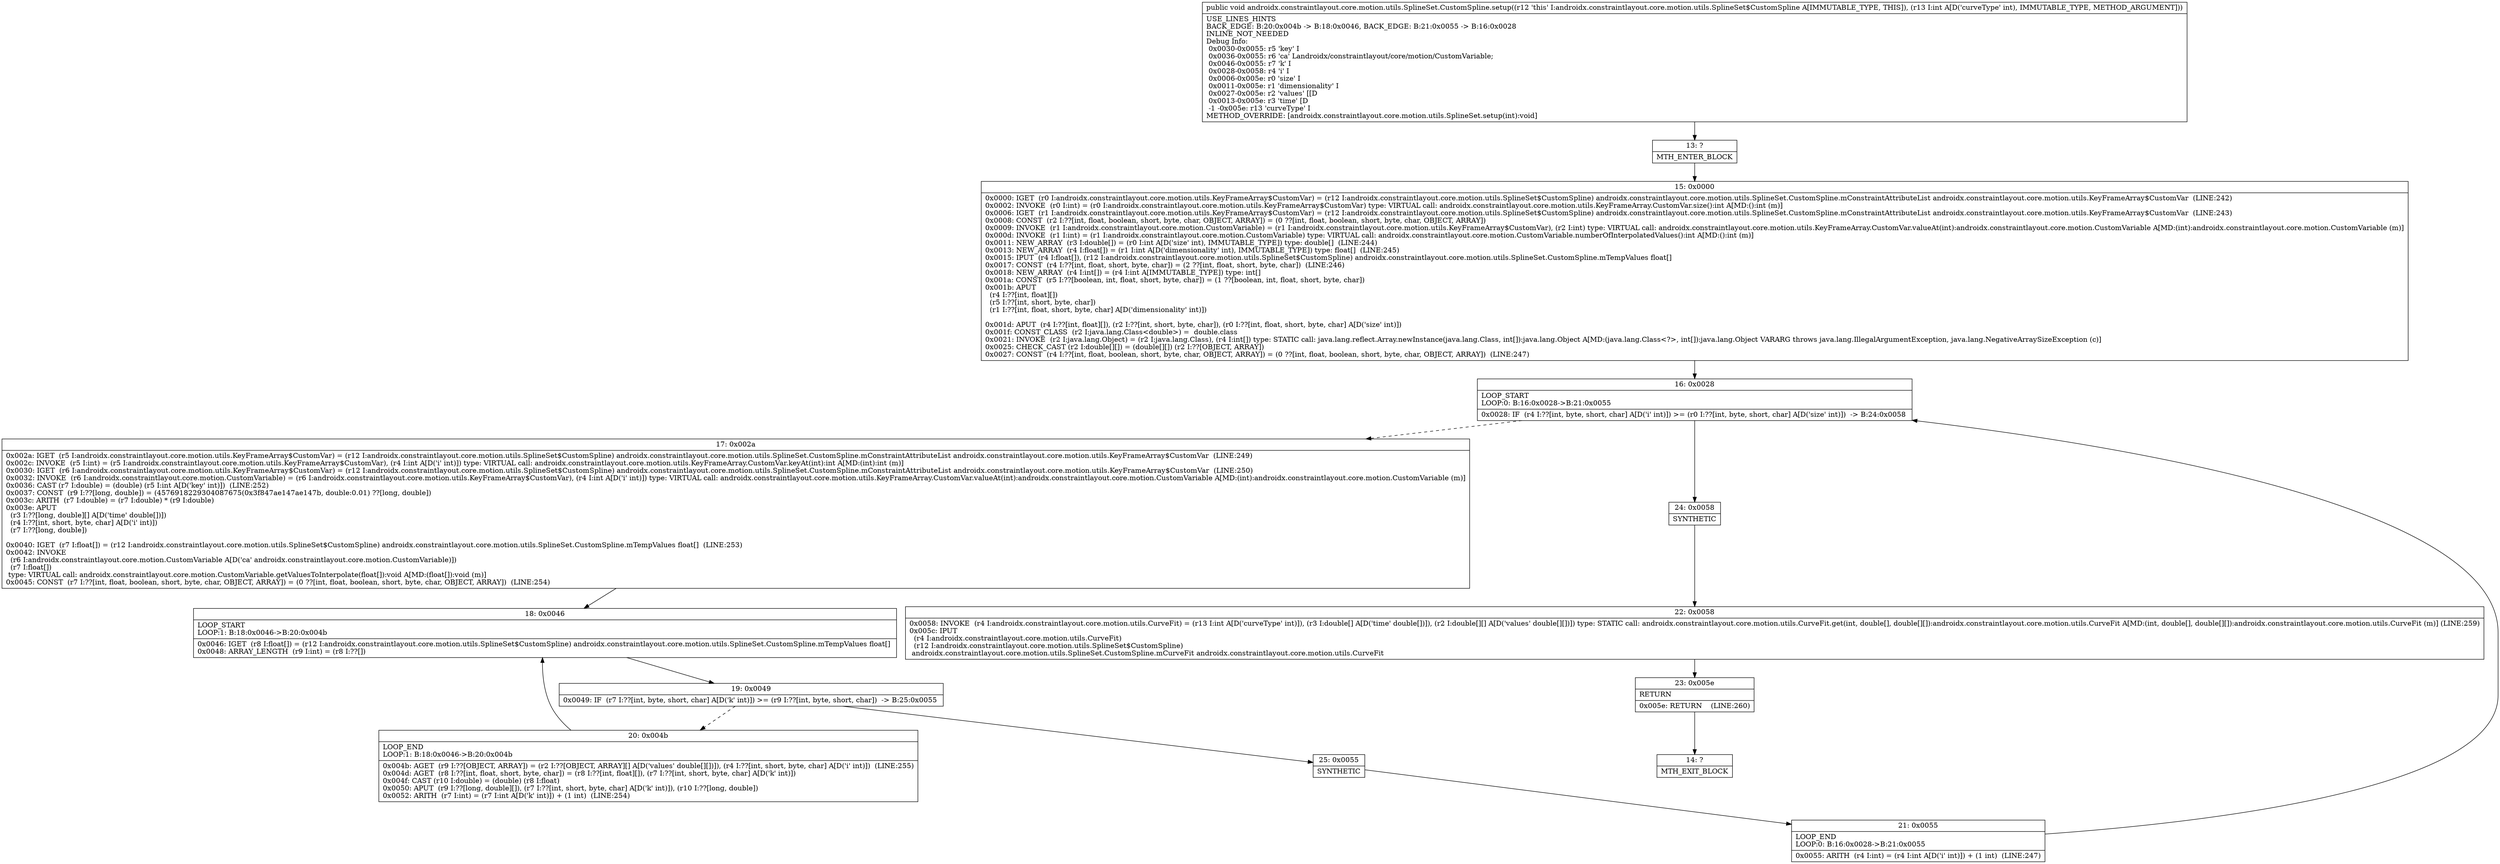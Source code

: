 digraph "CFG forandroidx.constraintlayout.core.motion.utils.SplineSet.CustomSpline.setup(I)V" {
Node_13 [shape=record,label="{13\:\ ?|MTH_ENTER_BLOCK\l}"];
Node_15 [shape=record,label="{15\:\ 0x0000|0x0000: IGET  (r0 I:androidx.constraintlayout.core.motion.utils.KeyFrameArray$CustomVar) = (r12 I:androidx.constraintlayout.core.motion.utils.SplineSet$CustomSpline) androidx.constraintlayout.core.motion.utils.SplineSet.CustomSpline.mConstraintAttributeList androidx.constraintlayout.core.motion.utils.KeyFrameArray$CustomVar  (LINE:242)\l0x0002: INVOKE  (r0 I:int) = (r0 I:androidx.constraintlayout.core.motion.utils.KeyFrameArray$CustomVar) type: VIRTUAL call: androidx.constraintlayout.core.motion.utils.KeyFrameArray.CustomVar.size():int A[MD:():int (m)]\l0x0006: IGET  (r1 I:androidx.constraintlayout.core.motion.utils.KeyFrameArray$CustomVar) = (r12 I:androidx.constraintlayout.core.motion.utils.SplineSet$CustomSpline) androidx.constraintlayout.core.motion.utils.SplineSet.CustomSpline.mConstraintAttributeList androidx.constraintlayout.core.motion.utils.KeyFrameArray$CustomVar  (LINE:243)\l0x0008: CONST  (r2 I:??[int, float, boolean, short, byte, char, OBJECT, ARRAY]) = (0 ??[int, float, boolean, short, byte, char, OBJECT, ARRAY]) \l0x0009: INVOKE  (r1 I:androidx.constraintlayout.core.motion.CustomVariable) = (r1 I:androidx.constraintlayout.core.motion.utils.KeyFrameArray$CustomVar), (r2 I:int) type: VIRTUAL call: androidx.constraintlayout.core.motion.utils.KeyFrameArray.CustomVar.valueAt(int):androidx.constraintlayout.core.motion.CustomVariable A[MD:(int):androidx.constraintlayout.core.motion.CustomVariable (m)]\l0x000d: INVOKE  (r1 I:int) = (r1 I:androidx.constraintlayout.core.motion.CustomVariable) type: VIRTUAL call: androidx.constraintlayout.core.motion.CustomVariable.numberOfInterpolatedValues():int A[MD:():int (m)]\l0x0011: NEW_ARRAY  (r3 I:double[]) = (r0 I:int A[D('size' int), IMMUTABLE_TYPE]) type: double[]  (LINE:244)\l0x0013: NEW_ARRAY  (r4 I:float[]) = (r1 I:int A[D('dimensionality' int), IMMUTABLE_TYPE]) type: float[]  (LINE:245)\l0x0015: IPUT  (r4 I:float[]), (r12 I:androidx.constraintlayout.core.motion.utils.SplineSet$CustomSpline) androidx.constraintlayout.core.motion.utils.SplineSet.CustomSpline.mTempValues float[] \l0x0017: CONST  (r4 I:??[int, float, short, byte, char]) = (2 ??[int, float, short, byte, char])  (LINE:246)\l0x0018: NEW_ARRAY  (r4 I:int[]) = (r4 I:int A[IMMUTABLE_TYPE]) type: int[] \l0x001a: CONST  (r5 I:??[boolean, int, float, short, byte, char]) = (1 ??[boolean, int, float, short, byte, char]) \l0x001b: APUT  \l  (r4 I:??[int, float][])\l  (r5 I:??[int, short, byte, char])\l  (r1 I:??[int, float, short, byte, char] A[D('dimensionality' int)])\l \l0x001d: APUT  (r4 I:??[int, float][]), (r2 I:??[int, short, byte, char]), (r0 I:??[int, float, short, byte, char] A[D('size' int)]) \l0x001f: CONST_CLASS  (r2 I:java.lang.Class\<double\>) =  double.class \l0x0021: INVOKE  (r2 I:java.lang.Object) = (r2 I:java.lang.Class), (r4 I:int[]) type: STATIC call: java.lang.reflect.Array.newInstance(java.lang.Class, int[]):java.lang.Object A[MD:(java.lang.Class\<?\>, int[]):java.lang.Object VARARG throws java.lang.IllegalArgumentException, java.lang.NegativeArraySizeException (c)]\l0x0025: CHECK_CAST (r2 I:double[][]) = (double[][]) (r2 I:??[OBJECT, ARRAY]) \l0x0027: CONST  (r4 I:??[int, float, boolean, short, byte, char, OBJECT, ARRAY]) = (0 ??[int, float, boolean, short, byte, char, OBJECT, ARRAY])  (LINE:247)\l}"];
Node_16 [shape=record,label="{16\:\ 0x0028|LOOP_START\lLOOP:0: B:16:0x0028\-\>B:21:0x0055\l|0x0028: IF  (r4 I:??[int, byte, short, char] A[D('i' int)]) \>= (r0 I:??[int, byte, short, char] A[D('size' int)])  \-\> B:24:0x0058 \l}"];
Node_17 [shape=record,label="{17\:\ 0x002a|0x002a: IGET  (r5 I:androidx.constraintlayout.core.motion.utils.KeyFrameArray$CustomVar) = (r12 I:androidx.constraintlayout.core.motion.utils.SplineSet$CustomSpline) androidx.constraintlayout.core.motion.utils.SplineSet.CustomSpline.mConstraintAttributeList androidx.constraintlayout.core.motion.utils.KeyFrameArray$CustomVar  (LINE:249)\l0x002c: INVOKE  (r5 I:int) = (r5 I:androidx.constraintlayout.core.motion.utils.KeyFrameArray$CustomVar), (r4 I:int A[D('i' int)]) type: VIRTUAL call: androidx.constraintlayout.core.motion.utils.KeyFrameArray.CustomVar.keyAt(int):int A[MD:(int):int (m)]\l0x0030: IGET  (r6 I:androidx.constraintlayout.core.motion.utils.KeyFrameArray$CustomVar) = (r12 I:androidx.constraintlayout.core.motion.utils.SplineSet$CustomSpline) androidx.constraintlayout.core.motion.utils.SplineSet.CustomSpline.mConstraintAttributeList androidx.constraintlayout.core.motion.utils.KeyFrameArray$CustomVar  (LINE:250)\l0x0032: INVOKE  (r6 I:androidx.constraintlayout.core.motion.CustomVariable) = (r6 I:androidx.constraintlayout.core.motion.utils.KeyFrameArray$CustomVar), (r4 I:int A[D('i' int)]) type: VIRTUAL call: androidx.constraintlayout.core.motion.utils.KeyFrameArray.CustomVar.valueAt(int):androidx.constraintlayout.core.motion.CustomVariable A[MD:(int):androidx.constraintlayout.core.motion.CustomVariable (m)]\l0x0036: CAST (r7 I:double) = (double) (r5 I:int A[D('key' int)])  (LINE:252)\l0x0037: CONST  (r9 I:??[long, double]) = (4576918229304087675(0x3f847ae147ae147b, double:0.01) ??[long, double]) \l0x003c: ARITH  (r7 I:double) = (r7 I:double) * (r9 I:double) \l0x003e: APUT  \l  (r3 I:??[long, double][] A[D('time' double[])])\l  (r4 I:??[int, short, byte, char] A[D('i' int)])\l  (r7 I:??[long, double])\l \l0x0040: IGET  (r7 I:float[]) = (r12 I:androidx.constraintlayout.core.motion.utils.SplineSet$CustomSpline) androidx.constraintlayout.core.motion.utils.SplineSet.CustomSpline.mTempValues float[]  (LINE:253)\l0x0042: INVOKE  \l  (r6 I:androidx.constraintlayout.core.motion.CustomVariable A[D('ca' androidx.constraintlayout.core.motion.CustomVariable)])\l  (r7 I:float[])\l type: VIRTUAL call: androidx.constraintlayout.core.motion.CustomVariable.getValuesToInterpolate(float[]):void A[MD:(float[]):void (m)]\l0x0045: CONST  (r7 I:??[int, float, boolean, short, byte, char, OBJECT, ARRAY]) = (0 ??[int, float, boolean, short, byte, char, OBJECT, ARRAY])  (LINE:254)\l}"];
Node_18 [shape=record,label="{18\:\ 0x0046|LOOP_START\lLOOP:1: B:18:0x0046\-\>B:20:0x004b\l|0x0046: IGET  (r8 I:float[]) = (r12 I:androidx.constraintlayout.core.motion.utils.SplineSet$CustomSpline) androidx.constraintlayout.core.motion.utils.SplineSet.CustomSpline.mTempValues float[] \l0x0048: ARRAY_LENGTH  (r9 I:int) = (r8 I:??[]) \l}"];
Node_19 [shape=record,label="{19\:\ 0x0049|0x0049: IF  (r7 I:??[int, byte, short, char] A[D('k' int)]) \>= (r9 I:??[int, byte, short, char])  \-\> B:25:0x0055 \l}"];
Node_20 [shape=record,label="{20\:\ 0x004b|LOOP_END\lLOOP:1: B:18:0x0046\-\>B:20:0x004b\l|0x004b: AGET  (r9 I:??[OBJECT, ARRAY]) = (r2 I:??[OBJECT, ARRAY][] A[D('values' double[][])]), (r4 I:??[int, short, byte, char] A[D('i' int)])  (LINE:255)\l0x004d: AGET  (r8 I:??[int, float, short, byte, char]) = (r8 I:??[int, float][]), (r7 I:??[int, short, byte, char] A[D('k' int)]) \l0x004f: CAST (r10 I:double) = (double) (r8 I:float) \l0x0050: APUT  (r9 I:??[long, double][]), (r7 I:??[int, short, byte, char] A[D('k' int)]), (r10 I:??[long, double]) \l0x0052: ARITH  (r7 I:int) = (r7 I:int A[D('k' int)]) + (1 int)  (LINE:254)\l}"];
Node_25 [shape=record,label="{25\:\ 0x0055|SYNTHETIC\l}"];
Node_21 [shape=record,label="{21\:\ 0x0055|LOOP_END\lLOOP:0: B:16:0x0028\-\>B:21:0x0055\l|0x0055: ARITH  (r4 I:int) = (r4 I:int A[D('i' int)]) + (1 int)  (LINE:247)\l}"];
Node_24 [shape=record,label="{24\:\ 0x0058|SYNTHETIC\l}"];
Node_22 [shape=record,label="{22\:\ 0x0058|0x0058: INVOKE  (r4 I:androidx.constraintlayout.core.motion.utils.CurveFit) = (r13 I:int A[D('curveType' int)]), (r3 I:double[] A[D('time' double[])]), (r2 I:double[][] A[D('values' double[][])]) type: STATIC call: androidx.constraintlayout.core.motion.utils.CurveFit.get(int, double[], double[][]):androidx.constraintlayout.core.motion.utils.CurveFit A[MD:(int, double[], double[][]):androidx.constraintlayout.core.motion.utils.CurveFit (m)] (LINE:259)\l0x005c: IPUT  \l  (r4 I:androidx.constraintlayout.core.motion.utils.CurveFit)\l  (r12 I:androidx.constraintlayout.core.motion.utils.SplineSet$CustomSpline)\l androidx.constraintlayout.core.motion.utils.SplineSet.CustomSpline.mCurveFit androidx.constraintlayout.core.motion.utils.CurveFit \l}"];
Node_23 [shape=record,label="{23\:\ 0x005e|RETURN\l|0x005e: RETURN    (LINE:260)\l}"];
Node_14 [shape=record,label="{14\:\ ?|MTH_EXIT_BLOCK\l}"];
MethodNode[shape=record,label="{public void androidx.constraintlayout.core.motion.utils.SplineSet.CustomSpline.setup((r12 'this' I:androidx.constraintlayout.core.motion.utils.SplineSet$CustomSpline A[IMMUTABLE_TYPE, THIS]), (r13 I:int A[D('curveType' int), IMMUTABLE_TYPE, METHOD_ARGUMENT]))  | USE_LINES_HINTS\lBACK_EDGE: B:20:0x004b \-\> B:18:0x0046, BACK_EDGE: B:21:0x0055 \-\> B:16:0x0028\lINLINE_NOT_NEEDED\lDebug Info:\l  0x0030\-0x0055: r5 'key' I\l  0x0036\-0x0055: r6 'ca' Landroidx\/constraintlayout\/core\/motion\/CustomVariable;\l  0x0046\-0x0055: r7 'k' I\l  0x0028\-0x0058: r4 'i' I\l  0x0006\-0x005e: r0 'size' I\l  0x0011\-0x005e: r1 'dimensionality' I\l  0x0027\-0x005e: r2 'values' [[D\l  0x0013\-0x005e: r3 'time' [D\l  \-1 \-0x005e: r13 'curveType' I\lMETHOD_OVERRIDE: [androidx.constraintlayout.core.motion.utils.SplineSet.setup(int):void]\l}"];
MethodNode -> Node_13;Node_13 -> Node_15;
Node_15 -> Node_16;
Node_16 -> Node_17[style=dashed];
Node_16 -> Node_24;
Node_17 -> Node_18;
Node_18 -> Node_19;
Node_19 -> Node_20[style=dashed];
Node_19 -> Node_25;
Node_20 -> Node_18;
Node_25 -> Node_21;
Node_21 -> Node_16;
Node_24 -> Node_22;
Node_22 -> Node_23;
Node_23 -> Node_14;
}

